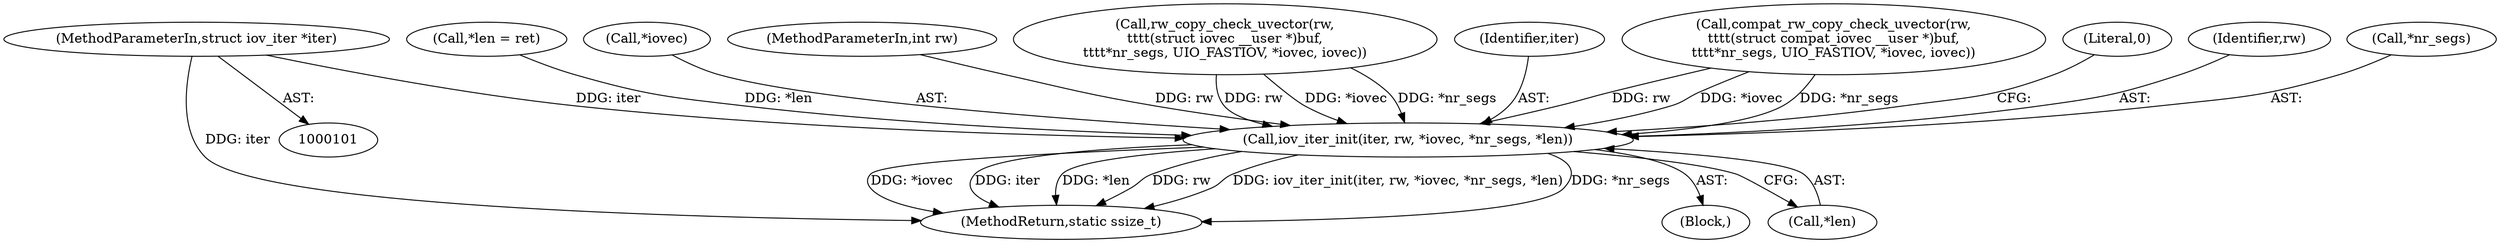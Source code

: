 digraph "0_linux_4c185ce06dca14f5cea192f5a2c981ef50663f2b_1@pointer" {
"1000109" [label="(MethodParameterIn,struct iov_iter *iter)"];
"1000156" [label="(Call,iov_iter_init(iter, rw, *iovec, *nr_segs, *len))"];
"1000152" [label="(Call,*len = ret)"];
"1000167" [label="(MethodReturn,static ssize_t)"];
"1000159" [label="(Call,*iovec)"];
"1000103" [label="(MethodParameterIn,int rw)"];
"1000156" [label="(Call,iov_iter_init(iter, rw, *iovec, *nr_segs, *len))"];
"1000135" [label="(Call,rw_copy_check_uvector(rw,\n\t\t\t\t(struct iovec __user *)buf,\n\t\t\t\t*nr_segs, UIO_FASTIOV, *iovec, iovec))"];
"1000110" [label="(Block,)"];
"1000163" [label="(Call,*len)"];
"1000109" [label="(MethodParameterIn,struct iov_iter *iter)"];
"1000157" [label="(Identifier,iter)"];
"1000121" [label="(Call,compat_rw_copy_check_uvector(rw,\n\t\t\t\t(struct compat_iovec __user *)buf,\n\t\t\t\t*nr_segs, UIO_FASTIOV, *iovec, iovec))"];
"1000166" [label="(Literal,0)"];
"1000158" [label="(Identifier,rw)"];
"1000161" [label="(Call,*nr_segs)"];
"1000109" -> "1000101"  [label="AST: "];
"1000109" -> "1000167"  [label="DDG: iter"];
"1000109" -> "1000156"  [label="DDG: iter"];
"1000156" -> "1000110"  [label="AST: "];
"1000156" -> "1000163"  [label="CFG: "];
"1000157" -> "1000156"  [label="AST: "];
"1000158" -> "1000156"  [label="AST: "];
"1000159" -> "1000156"  [label="AST: "];
"1000161" -> "1000156"  [label="AST: "];
"1000163" -> "1000156"  [label="AST: "];
"1000166" -> "1000156"  [label="CFG: "];
"1000156" -> "1000167"  [label="DDG: *iovec"];
"1000156" -> "1000167"  [label="DDG: iter"];
"1000156" -> "1000167"  [label="DDG: *len"];
"1000156" -> "1000167"  [label="DDG: rw"];
"1000156" -> "1000167"  [label="DDG: iov_iter_init(iter, rw, *iovec, *nr_segs, *len)"];
"1000156" -> "1000167"  [label="DDG: *nr_segs"];
"1000135" -> "1000156"  [label="DDG: rw"];
"1000135" -> "1000156"  [label="DDG: *iovec"];
"1000135" -> "1000156"  [label="DDG: *nr_segs"];
"1000121" -> "1000156"  [label="DDG: rw"];
"1000121" -> "1000156"  [label="DDG: *iovec"];
"1000121" -> "1000156"  [label="DDG: *nr_segs"];
"1000103" -> "1000156"  [label="DDG: rw"];
"1000152" -> "1000156"  [label="DDG: *len"];
}
